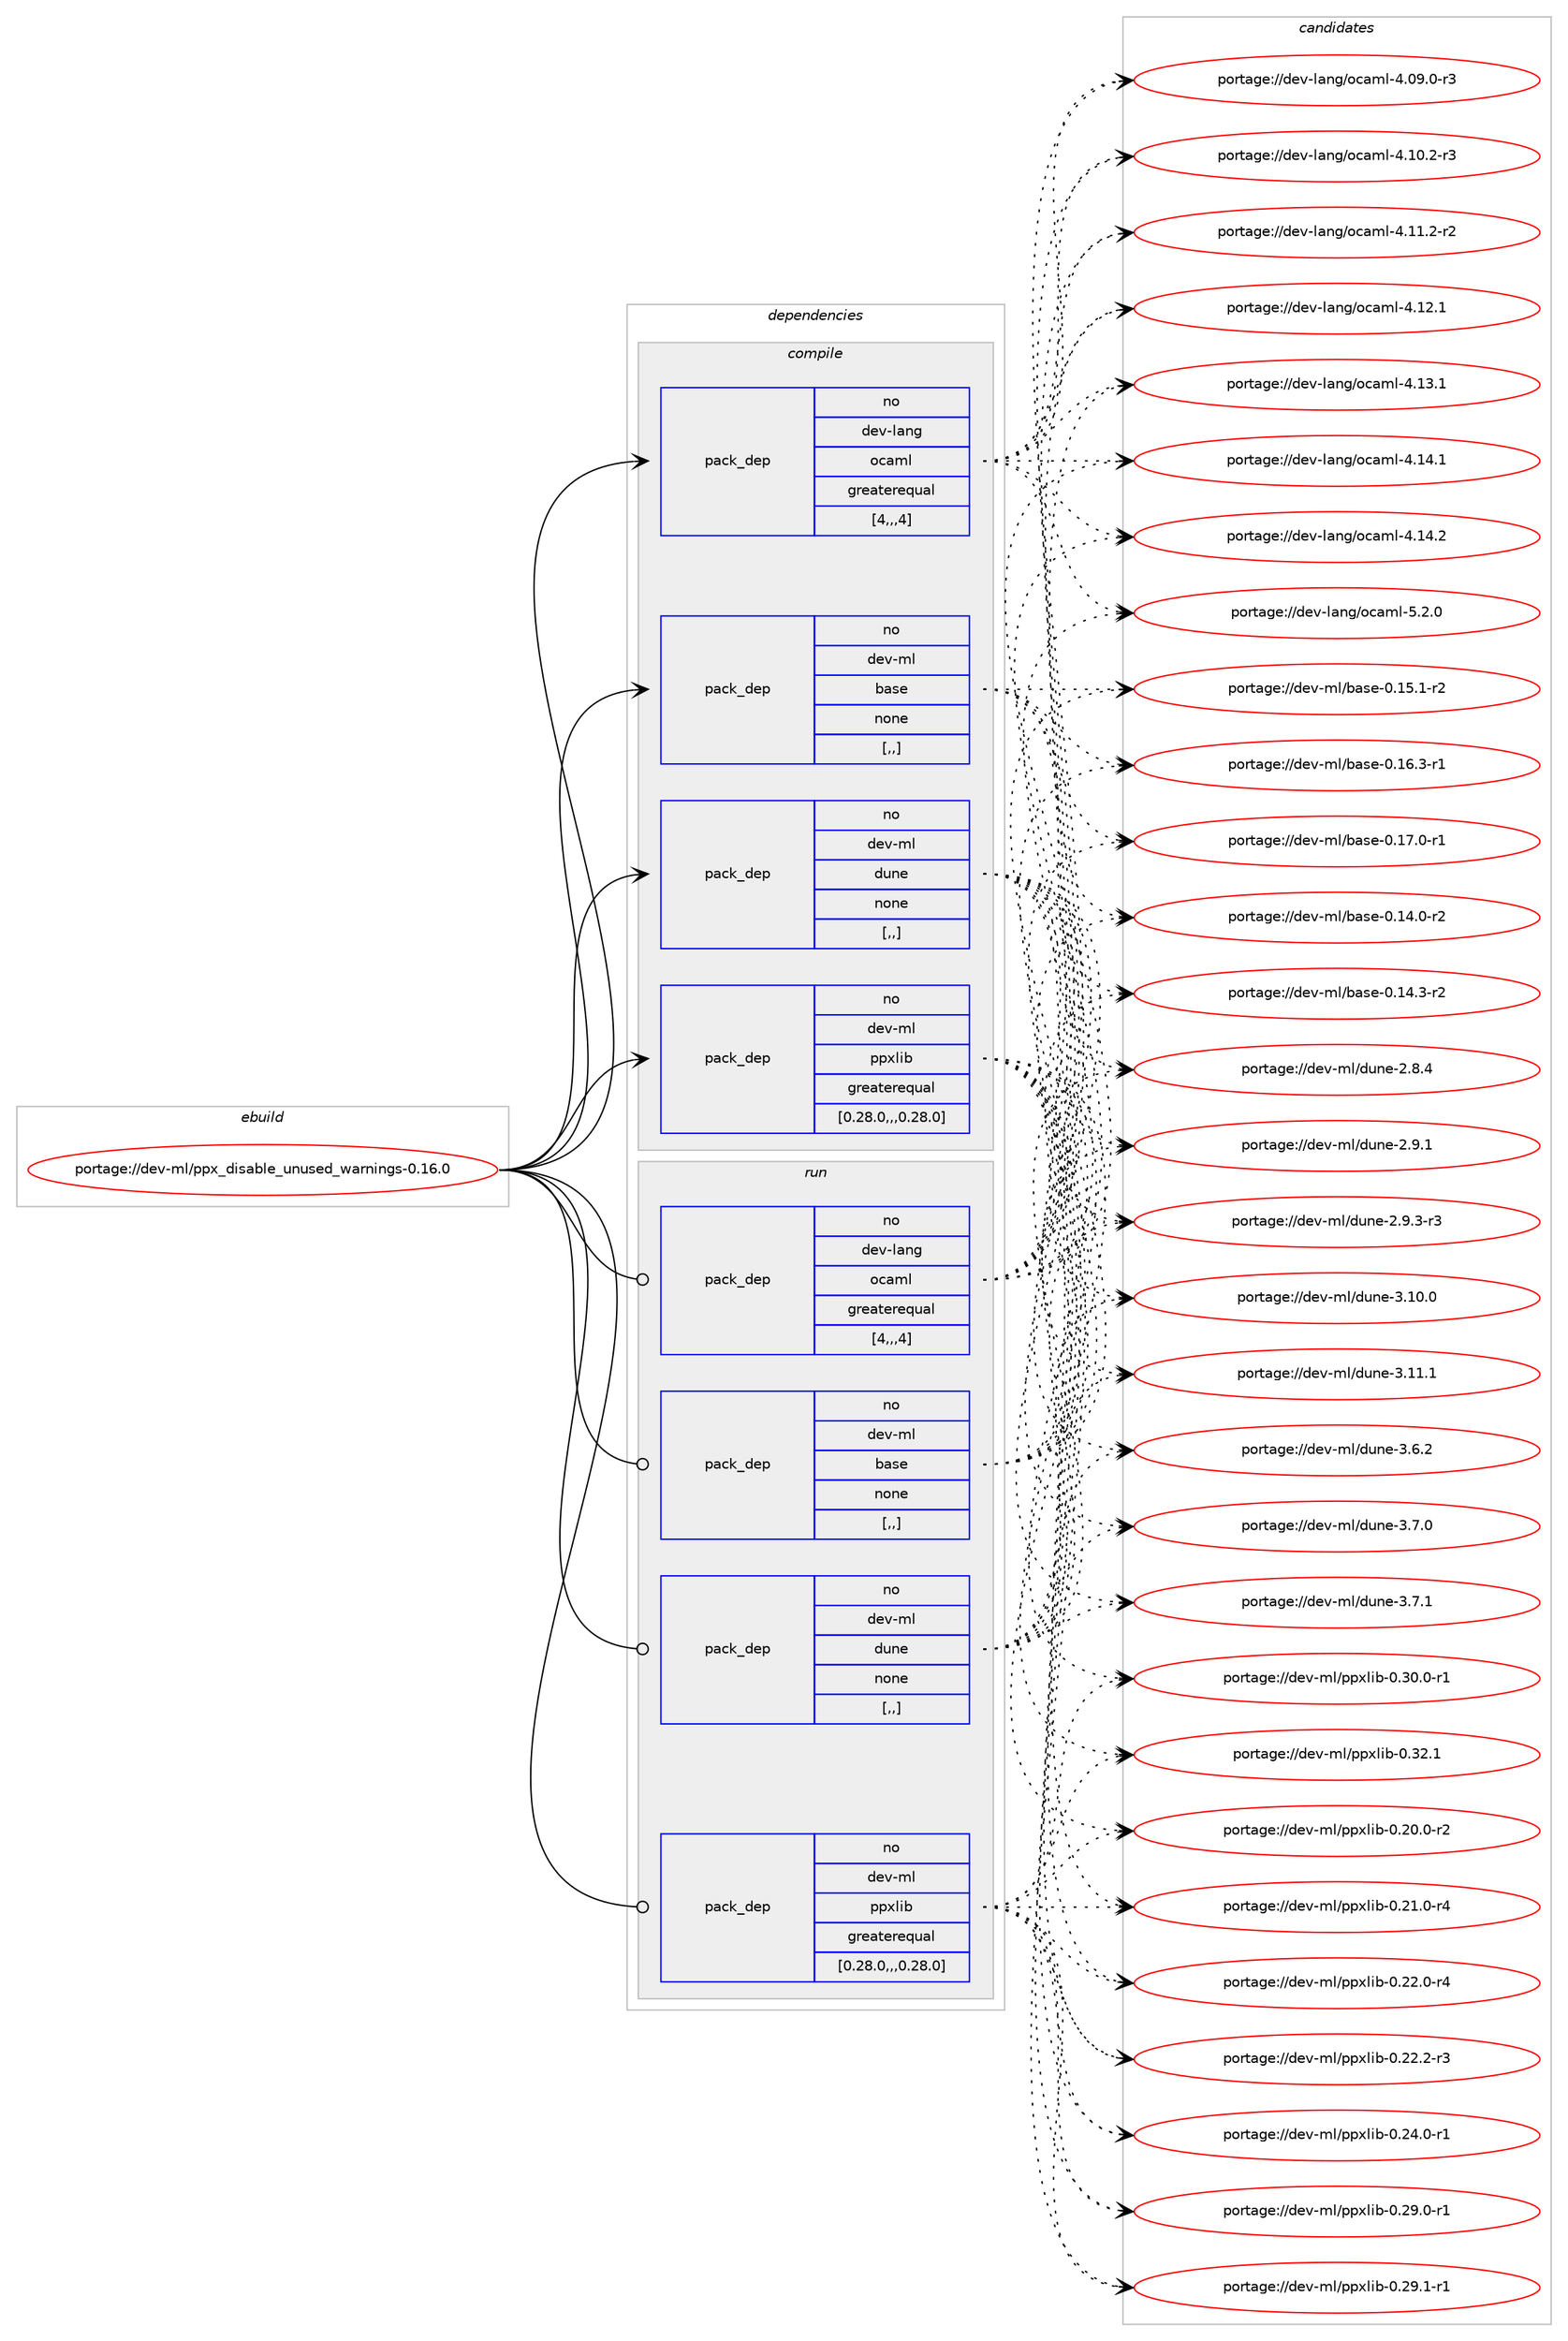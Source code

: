digraph prolog {

# *************
# Graph options
# *************

newrank=true;
concentrate=true;
compound=true;
graph [rankdir=LR,fontname=Helvetica,fontsize=10,ranksep=1.5];#, ranksep=2.5, nodesep=0.2];
edge  [arrowhead=vee];
node  [fontname=Helvetica,fontsize=10];

# **********
# The ebuild
# **********

subgraph cluster_leftcol {
color=gray;
rank=same;
label=<<i>ebuild</i>>;
id [label="portage://dev-ml/ppx_disable_unused_warnings-0.16.0", color=red, width=4, href="../dev-ml/ppx_disable_unused_warnings-0.16.0.svg"];
}

# ****************
# The dependencies
# ****************

subgraph cluster_midcol {
color=gray;
label=<<i>dependencies</i>>;
subgraph cluster_compile {
fillcolor="#eeeeee";
style=filled;
label=<<i>compile</i>>;
subgraph pack89403 {
dependency119448 [label=<<TABLE BORDER="0" CELLBORDER="1" CELLSPACING="0" CELLPADDING="4" WIDTH="220"><TR><TD ROWSPAN="6" CELLPADDING="30">pack_dep</TD></TR><TR><TD WIDTH="110">no</TD></TR><TR><TD>dev-lang</TD></TR><TR><TD>ocaml</TD></TR><TR><TD>greaterequal</TD></TR><TR><TD>[4,,,4]</TD></TR></TABLE>>, shape=none, color=blue];
}
id:e -> dependency119448:w [weight=20,style="solid",arrowhead="vee"];
subgraph pack89404 {
dependency119449 [label=<<TABLE BORDER="0" CELLBORDER="1" CELLSPACING="0" CELLPADDING="4" WIDTH="220"><TR><TD ROWSPAN="6" CELLPADDING="30">pack_dep</TD></TR><TR><TD WIDTH="110">no</TD></TR><TR><TD>dev-ml</TD></TR><TR><TD>base</TD></TR><TR><TD>none</TD></TR><TR><TD>[,,]</TD></TR></TABLE>>, shape=none, color=blue];
}
id:e -> dependency119449:w [weight=20,style="solid",arrowhead="vee"];
subgraph pack89405 {
dependency119450 [label=<<TABLE BORDER="0" CELLBORDER="1" CELLSPACING="0" CELLPADDING="4" WIDTH="220"><TR><TD ROWSPAN="6" CELLPADDING="30">pack_dep</TD></TR><TR><TD WIDTH="110">no</TD></TR><TR><TD>dev-ml</TD></TR><TR><TD>dune</TD></TR><TR><TD>none</TD></TR><TR><TD>[,,]</TD></TR></TABLE>>, shape=none, color=blue];
}
id:e -> dependency119450:w [weight=20,style="solid",arrowhead="vee"];
subgraph pack89406 {
dependency119451 [label=<<TABLE BORDER="0" CELLBORDER="1" CELLSPACING="0" CELLPADDING="4" WIDTH="220"><TR><TD ROWSPAN="6" CELLPADDING="30">pack_dep</TD></TR><TR><TD WIDTH="110">no</TD></TR><TR><TD>dev-ml</TD></TR><TR><TD>ppxlib</TD></TR><TR><TD>greaterequal</TD></TR><TR><TD>[0.28.0,,,0.28.0]</TD></TR></TABLE>>, shape=none, color=blue];
}
id:e -> dependency119451:w [weight=20,style="solid",arrowhead="vee"];
}
subgraph cluster_compileandrun {
fillcolor="#eeeeee";
style=filled;
label=<<i>compile and run</i>>;
}
subgraph cluster_run {
fillcolor="#eeeeee";
style=filled;
label=<<i>run</i>>;
subgraph pack89407 {
dependency119452 [label=<<TABLE BORDER="0" CELLBORDER="1" CELLSPACING="0" CELLPADDING="4" WIDTH="220"><TR><TD ROWSPAN="6" CELLPADDING="30">pack_dep</TD></TR><TR><TD WIDTH="110">no</TD></TR><TR><TD>dev-lang</TD></TR><TR><TD>ocaml</TD></TR><TR><TD>greaterequal</TD></TR><TR><TD>[4,,,4]</TD></TR></TABLE>>, shape=none, color=blue];
}
id:e -> dependency119452:w [weight=20,style="solid",arrowhead="odot"];
subgraph pack89408 {
dependency119453 [label=<<TABLE BORDER="0" CELLBORDER="1" CELLSPACING="0" CELLPADDING="4" WIDTH="220"><TR><TD ROWSPAN="6" CELLPADDING="30">pack_dep</TD></TR><TR><TD WIDTH="110">no</TD></TR><TR><TD>dev-ml</TD></TR><TR><TD>base</TD></TR><TR><TD>none</TD></TR><TR><TD>[,,]</TD></TR></TABLE>>, shape=none, color=blue];
}
id:e -> dependency119453:w [weight=20,style="solid",arrowhead="odot"];
subgraph pack89409 {
dependency119454 [label=<<TABLE BORDER="0" CELLBORDER="1" CELLSPACING="0" CELLPADDING="4" WIDTH="220"><TR><TD ROWSPAN="6" CELLPADDING="30">pack_dep</TD></TR><TR><TD WIDTH="110">no</TD></TR><TR><TD>dev-ml</TD></TR><TR><TD>dune</TD></TR><TR><TD>none</TD></TR><TR><TD>[,,]</TD></TR></TABLE>>, shape=none, color=blue];
}
id:e -> dependency119454:w [weight=20,style="solid",arrowhead="odot"];
subgraph pack89410 {
dependency119455 [label=<<TABLE BORDER="0" CELLBORDER="1" CELLSPACING="0" CELLPADDING="4" WIDTH="220"><TR><TD ROWSPAN="6" CELLPADDING="30">pack_dep</TD></TR><TR><TD WIDTH="110">no</TD></TR><TR><TD>dev-ml</TD></TR><TR><TD>ppxlib</TD></TR><TR><TD>greaterequal</TD></TR><TR><TD>[0.28.0,,,0.28.0]</TD></TR></TABLE>>, shape=none, color=blue];
}
id:e -> dependency119455:w [weight=20,style="solid",arrowhead="odot"];
}
}

# **************
# The candidates
# **************

subgraph cluster_choices {
rank=same;
color=gray;
label=<<i>candidates</i>>;

subgraph choice89403 {
color=black;
nodesep=1;
choice1001011184510897110103471119997109108455246485746484511451 [label="portage://dev-lang/ocaml-4.09.0-r3", color=red, width=4,href="../dev-lang/ocaml-4.09.0-r3.svg"];
choice1001011184510897110103471119997109108455246494846504511451 [label="portage://dev-lang/ocaml-4.10.2-r3", color=red, width=4,href="../dev-lang/ocaml-4.10.2-r3.svg"];
choice1001011184510897110103471119997109108455246494946504511450 [label="portage://dev-lang/ocaml-4.11.2-r2", color=red, width=4,href="../dev-lang/ocaml-4.11.2-r2.svg"];
choice100101118451089711010347111999710910845524649504649 [label="portage://dev-lang/ocaml-4.12.1", color=red, width=4,href="../dev-lang/ocaml-4.12.1.svg"];
choice100101118451089711010347111999710910845524649514649 [label="portage://dev-lang/ocaml-4.13.1", color=red, width=4,href="../dev-lang/ocaml-4.13.1.svg"];
choice100101118451089711010347111999710910845524649524649 [label="portage://dev-lang/ocaml-4.14.1", color=red, width=4,href="../dev-lang/ocaml-4.14.1.svg"];
choice100101118451089711010347111999710910845524649524650 [label="portage://dev-lang/ocaml-4.14.2", color=red, width=4,href="../dev-lang/ocaml-4.14.2.svg"];
choice1001011184510897110103471119997109108455346504648 [label="portage://dev-lang/ocaml-5.2.0", color=red, width=4,href="../dev-lang/ocaml-5.2.0.svg"];
dependency119448:e -> choice1001011184510897110103471119997109108455246485746484511451:w [style=dotted,weight="100"];
dependency119448:e -> choice1001011184510897110103471119997109108455246494846504511451:w [style=dotted,weight="100"];
dependency119448:e -> choice1001011184510897110103471119997109108455246494946504511450:w [style=dotted,weight="100"];
dependency119448:e -> choice100101118451089711010347111999710910845524649504649:w [style=dotted,weight="100"];
dependency119448:e -> choice100101118451089711010347111999710910845524649514649:w [style=dotted,weight="100"];
dependency119448:e -> choice100101118451089711010347111999710910845524649524649:w [style=dotted,weight="100"];
dependency119448:e -> choice100101118451089711010347111999710910845524649524650:w [style=dotted,weight="100"];
dependency119448:e -> choice1001011184510897110103471119997109108455346504648:w [style=dotted,weight="100"];
}
subgraph choice89404 {
color=black;
nodesep=1;
choice10010111845109108479897115101454846495246484511450 [label="portage://dev-ml/base-0.14.0-r2", color=red, width=4,href="../dev-ml/base-0.14.0-r2.svg"];
choice10010111845109108479897115101454846495246514511450 [label="portage://dev-ml/base-0.14.3-r2", color=red, width=4,href="../dev-ml/base-0.14.3-r2.svg"];
choice10010111845109108479897115101454846495346494511450 [label="portage://dev-ml/base-0.15.1-r2", color=red, width=4,href="../dev-ml/base-0.15.1-r2.svg"];
choice10010111845109108479897115101454846495446514511449 [label="portage://dev-ml/base-0.16.3-r1", color=red, width=4,href="../dev-ml/base-0.16.3-r1.svg"];
choice10010111845109108479897115101454846495546484511449 [label="portage://dev-ml/base-0.17.0-r1", color=red, width=4,href="../dev-ml/base-0.17.0-r1.svg"];
dependency119449:e -> choice10010111845109108479897115101454846495246484511450:w [style=dotted,weight="100"];
dependency119449:e -> choice10010111845109108479897115101454846495246514511450:w [style=dotted,weight="100"];
dependency119449:e -> choice10010111845109108479897115101454846495346494511450:w [style=dotted,weight="100"];
dependency119449:e -> choice10010111845109108479897115101454846495446514511449:w [style=dotted,weight="100"];
dependency119449:e -> choice10010111845109108479897115101454846495546484511449:w [style=dotted,weight="100"];
}
subgraph choice89405 {
color=black;
nodesep=1;
choice1001011184510910847100117110101455046564652 [label="portage://dev-ml/dune-2.8.4", color=red, width=4,href="../dev-ml/dune-2.8.4.svg"];
choice1001011184510910847100117110101455046574649 [label="portage://dev-ml/dune-2.9.1", color=red, width=4,href="../dev-ml/dune-2.9.1.svg"];
choice10010111845109108471001171101014550465746514511451 [label="portage://dev-ml/dune-2.9.3-r3", color=red, width=4,href="../dev-ml/dune-2.9.3-r3.svg"];
choice100101118451091084710011711010145514649484648 [label="portage://dev-ml/dune-3.10.0", color=red, width=4,href="../dev-ml/dune-3.10.0.svg"];
choice100101118451091084710011711010145514649494649 [label="portage://dev-ml/dune-3.11.1", color=red, width=4,href="../dev-ml/dune-3.11.1.svg"];
choice1001011184510910847100117110101455146544650 [label="portage://dev-ml/dune-3.6.2", color=red, width=4,href="../dev-ml/dune-3.6.2.svg"];
choice1001011184510910847100117110101455146554648 [label="portage://dev-ml/dune-3.7.0", color=red, width=4,href="../dev-ml/dune-3.7.0.svg"];
choice1001011184510910847100117110101455146554649 [label="portage://dev-ml/dune-3.7.1", color=red, width=4,href="../dev-ml/dune-3.7.1.svg"];
dependency119450:e -> choice1001011184510910847100117110101455046564652:w [style=dotted,weight="100"];
dependency119450:e -> choice1001011184510910847100117110101455046574649:w [style=dotted,weight="100"];
dependency119450:e -> choice10010111845109108471001171101014550465746514511451:w [style=dotted,weight="100"];
dependency119450:e -> choice100101118451091084710011711010145514649484648:w [style=dotted,weight="100"];
dependency119450:e -> choice100101118451091084710011711010145514649494649:w [style=dotted,weight="100"];
dependency119450:e -> choice1001011184510910847100117110101455146544650:w [style=dotted,weight="100"];
dependency119450:e -> choice1001011184510910847100117110101455146554648:w [style=dotted,weight="100"];
dependency119450:e -> choice1001011184510910847100117110101455146554649:w [style=dotted,weight="100"];
}
subgraph choice89406 {
color=black;
nodesep=1;
choice100101118451091084711211212010810598454846504846484511450 [label="portage://dev-ml/ppxlib-0.20.0-r2", color=red, width=4,href="../dev-ml/ppxlib-0.20.0-r2.svg"];
choice100101118451091084711211212010810598454846504946484511452 [label="portage://dev-ml/ppxlib-0.21.0-r4", color=red, width=4,href="../dev-ml/ppxlib-0.21.0-r4.svg"];
choice100101118451091084711211212010810598454846505046484511452 [label="portage://dev-ml/ppxlib-0.22.0-r4", color=red, width=4,href="../dev-ml/ppxlib-0.22.0-r4.svg"];
choice100101118451091084711211212010810598454846505046504511451 [label="portage://dev-ml/ppxlib-0.22.2-r3", color=red, width=4,href="../dev-ml/ppxlib-0.22.2-r3.svg"];
choice100101118451091084711211212010810598454846505246484511449 [label="portage://dev-ml/ppxlib-0.24.0-r1", color=red, width=4,href="../dev-ml/ppxlib-0.24.0-r1.svg"];
choice100101118451091084711211212010810598454846505746484511449 [label="portage://dev-ml/ppxlib-0.29.0-r1", color=red, width=4,href="../dev-ml/ppxlib-0.29.0-r1.svg"];
choice100101118451091084711211212010810598454846505746494511449 [label="portage://dev-ml/ppxlib-0.29.1-r1", color=red, width=4,href="../dev-ml/ppxlib-0.29.1-r1.svg"];
choice100101118451091084711211212010810598454846514846484511449 [label="portage://dev-ml/ppxlib-0.30.0-r1", color=red, width=4,href="../dev-ml/ppxlib-0.30.0-r1.svg"];
choice10010111845109108471121121201081059845484651504649 [label="portage://dev-ml/ppxlib-0.32.1", color=red, width=4,href="../dev-ml/ppxlib-0.32.1.svg"];
dependency119451:e -> choice100101118451091084711211212010810598454846504846484511450:w [style=dotted,weight="100"];
dependency119451:e -> choice100101118451091084711211212010810598454846504946484511452:w [style=dotted,weight="100"];
dependency119451:e -> choice100101118451091084711211212010810598454846505046484511452:w [style=dotted,weight="100"];
dependency119451:e -> choice100101118451091084711211212010810598454846505046504511451:w [style=dotted,weight="100"];
dependency119451:e -> choice100101118451091084711211212010810598454846505246484511449:w [style=dotted,weight="100"];
dependency119451:e -> choice100101118451091084711211212010810598454846505746484511449:w [style=dotted,weight="100"];
dependency119451:e -> choice100101118451091084711211212010810598454846505746494511449:w [style=dotted,weight="100"];
dependency119451:e -> choice100101118451091084711211212010810598454846514846484511449:w [style=dotted,weight="100"];
dependency119451:e -> choice10010111845109108471121121201081059845484651504649:w [style=dotted,weight="100"];
}
subgraph choice89407 {
color=black;
nodesep=1;
choice1001011184510897110103471119997109108455246485746484511451 [label="portage://dev-lang/ocaml-4.09.0-r3", color=red, width=4,href="../dev-lang/ocaml-4.09.0-r3.svg"];
choice1001011184510897110103471119997109108455246494846504511451 [label="portage://dev-lang/ocaml-4.10.2-r3", color=red, width=4,href="../dev-lang/ocaml-4.10.2-r3.svg"];
choice1001011184510897110103471119997109108455246494946504511450 [label="portage://dev-lang/ocaml-4.11.2-r2", color=red, width=4,href="../dev-lang/ocaml-4.11.2-r2.svg"];
choice100101118451089711010347111999710910845524649504649 [label="portage://dev-lang/ocaml-4.12.1", color=red, width=4,href="../dev-lang/ocaml-4.12.1.svg"];
choice100101118451089711010347111999710910845524649514649 [label="portage://dev-lang/ocaml-4.13.1", color=red, width=4,href="../dev-lang/ocaml-4.13.1.svg"];
choice100101118451089711010347111999710910845524649524649 [label="portage://dev-lang/ocaml-4.14.1", color=red, width=4,href="../dev-lang/ocaml-4.14.1.svg"];
choice100101118451089711010347111999710910845524649524650 [label="portage://dev-lang/ocaml-4.14.2", color=red, width=4,href="../dev-lang/ocaml-4.14.2.svg"];
choice1001011184510897110103471119997109108455346504648 [label="portage://dev-lang/ocaml-5.2.0", color=red, width=4,href="../dev-lang/ocaml-5.2.0.svg"];
dependency119452:e -> choice1001011184510897110103471119997109108455246485746484511451:w [style=dotted,weight="100"];
dependency119452:e -> choice1001011184510897110103471119997109108455246494846504511451:w [style=dotted,weight="100"];
dependency119452:e -> choice1001011184510897110103471119997109108455246494946504511450:w [style=dotted,weight="100"];
dependency119452:e -> choice100101118451089711010347111999710910845524649504649:w [style=dotted,weight="100"];
dependency119452:e -> choice100101118451089711010347111999710910845524649514649:w [style=dotted,weight="100"];
dependency119452:e -> choice100101118451089711010347111999710910845524649524649:w [style=dotted,weight="100"];
dependency119452:e -> choice100101118451089711010347111999710910845524649524650:w [style=dotted,weight="100"];
dependency119452:e -> choice1001011184510897110103471119997109108455346504648:w [style=dotted,weight="100"];
}
subgraph choice89408 {
color=black;
nodesep=1;
choice10010111845109108479897115101454846495246484511450 [label="portage://dev-ml/base-0.14.0-r2", color=red, width=4,href="../dev-ml/base-0.14.0-r2.svg"];
choice10010111845109108479897115101454846495246514511450 [label="portage://dev-ml/base-0.14.3-r2", color=red, width=4,href="../dev-ml/base-0.14.3-r2.svg"];
choice10010111845109108479897115101454846495346494511450 [label="portage://dev-ml/base-0.15.1-r2", color=red, width=4,href="../dev-ml/base-0.15.1-r2.svg"];
choice10010111845109108479897115101454846495446514511449 [label="portage://dev-ml/base-0.16.3-r1", color=red, width=4,href="../dev-ml/base-0.16.3-r1.svg"];
choice10010111845109108479897115101454846495546484511449 [label="portage://dev-ml/base-0.17.0-r1", color=red, width=4,href="../dev-ml/base-0.17.0-r1.svg"];
dependency119453:e -> choice10010111845109108479897115101454846495246484511450:w [style=dotted,weight="100"];
dependency119453:e -> choice10010111845109108479897115101454846495246514511450:w [style=dotted,weight="100"];
dependency119453:e -> choice10010111845109108479897115101454846495346494511450:w [style=dotted,weight="100"];
dependency119453:e -> choice10010111845109108479897115101454846495446514511449:w [style=dotted,weight="100"];
dependency119453:e -> choice10010111845109108479897115101454846495546484511449:w [style=dotted,weight="100"];
}
subgraph choice89409 {
color=black;
nodesep=1;
choice1001011184510910847100117110101455046564652 [label="portage://dev-ml/dune-2.8.4", color=red, width=4,href="../dev-ml/dune-2.8.4.svg"];
choice1001011184510910847100117110101455046574649 [label="portage://dev-ml/dune-2.9.1", color=red, width=4,href="../dev-ml/dune-2.9.1.svg"];
choice10010111845109108471001171101014550465746514511451 [label="portage://dev-ml/dune-2.9.3-r3", color=red, width=4,href="../dev-ml/dune-2.9.3-r3.svg"];
choice100101118451091084710011711010145514649484648 [label="portage://dev-ml/dune-3.10.0", color=red, width=4,href="../dev-ml/dune-3.10.0.svg"];
choice100101118451091084710011711010145514649494649 [label="portage://dev-ml/dune-3.11.1", color=red, width=4,href="../dev-ml/dune-3.11.1.svg"];
choice1001011184510910847100117110101455146544650 [label="portage://dev-ml/dune-3.6.2", color=red, width=4,href="../dev-ml/dune-3.6.2.svg"];
choice1001011184510910847100117110101455146554648 [label="portage://dev-ml/dune-3.7.0", color=red, width=4,href="../dev-ml/dune-3.7.0.svg"];
choice1001011184510910847100117110101455146554649 [label="portage://dev-ml/dune-3.7.1", color=red, width=4,href="../dev-ml/dune-3.7.1.svg"];
dependency119454:e -> choice1001011184510910847100117110101455046564652:w [style=dotted,weight="100"];
dependency119454:e -> choice1001011184510910847100117110101455046574649:w [style=dotted,weight="100"];
dependency119454:e -> choice10010111845109108471001171101014550465746514511451:w [style=dotted,weight="100"];
dependency119454:e -> choice100101118451091084710011711010145514649484648:w [style=dotted,weight="100"];
dependency119454:e -> choice100101118451091084710011711010145514649494649:w [style=dotted,weight="100"];
dependency119454:e -> choice1001011184510910847100117110101455146544650:w [style=dotted,weight="100"];
dependency119454:e -> choice1001011184510910847100117110101455146554648:w [style=dotted,weight="100"];
dependency119454:e -> choice1001011184510910847100117110101455146554649:w [style=dotted,weight="100"];
}
subgraph choice89410 {
color=black;
nodesep=1;
choice100101118451091084711211212010810598454846504846484511450 [label="portage://dev-ml/ppxlib-0.20.0-r2", color=red, width=4,href="../dev-ml/ppxlib-0.20.0-r2.svg"];
choice100101118451091084711211212010810598454846504946484511452 [label="portage://dev-ml/ppxlib-0.21.0-r4", color=red, width=4,href="../dev-ml/ppxlib-0.21.0-r4.svg"];
choice100101118451091084711211212010810598454846505046484511452 [label="portage://dev-ml/ppxlib-0.22.0-r4", color=red, width=4,href="../dev-ml/ppxlib-0.22.0-r4.svg"];
choice100101118451091084711211212010810598454846505046504511451 [label="portage://dev-ml/ppxlib-0.22.2-r3", color=red, width=4,href="../dev-ml/ppxlib-0.22.2-r3.svg"];
choice100101118451091084711211212010810598454846505246484511449 [label="portage://dev-ml/ppxlib-0.24.0-r1", color=red, width=4,href="../dev-ml/ppxlib-0.24.0-r1.svg"];
choice100101118451091084711211212010810598454846505746484511449 [label="portage://dev-ml/ppxlib-0.29.0-r1", color=red, width=4,href="../dev-ml/ppxlib-0.29.0-r1.svg"];
choice100101118451091084711211212010810598454846505746494511449 [label="portage://dev-ml/ppxlib-0.29.1-r1", color=red, width=4,href="../dev-ml/ppxlib-0.29.1-r1.svg"];
choice100101118451091084711211212010810598454846514846484511449 [label="portage://dev-ml/ppxlib-0.30.0-r1", color=red, width=4,href="../dev-ml/ppxlib-0.30.0-r1.svg"];
choice10010111845109108471121121201081059845484651504649 [label="portage://dev-ml/ppxlib-0.32.1", color=red, width=4,href="../dev-ml/ppxlib-0.32.1.svg"];
dependency119455:e -> choice100101118451091084711211212010810598454846504846484511450:w [style=dotted,weight="100"];
dependency119455:e -> choice100101118451091084711211212010810598454846504946484511452:w [style=dotted,weight="100"];
dependency119455:e -> choice100101118451091084711211212010810598454846505046484511452:w [style=dotted,weight="100"];
dependency119455:e -> choice100101118451091084711211212010810598454846505046504511451:w [style=dotted,weight="100"];
dependency119455:e -> choice100101118451091084711211212010810598454846505246484511449:w [style=dotted,weight="100"];
dependency119455:e -> choice100101118451091084711211212010810598454846505746484511449:w [style=dotted,weight="100"];
dependency119455:e -> choice100101118451091084711211212010810598454846505746494511449:w [style=dotted,weight="100"];
dependency119455:e -> choice100101118451091084711211212010810598454846514846484511449:w [style=dotted,weight="100"];
dependency119455:e -> choice10010111845109108471121121201081059845484651504649:w [style=dotted,weight="100"];
}
}

}
